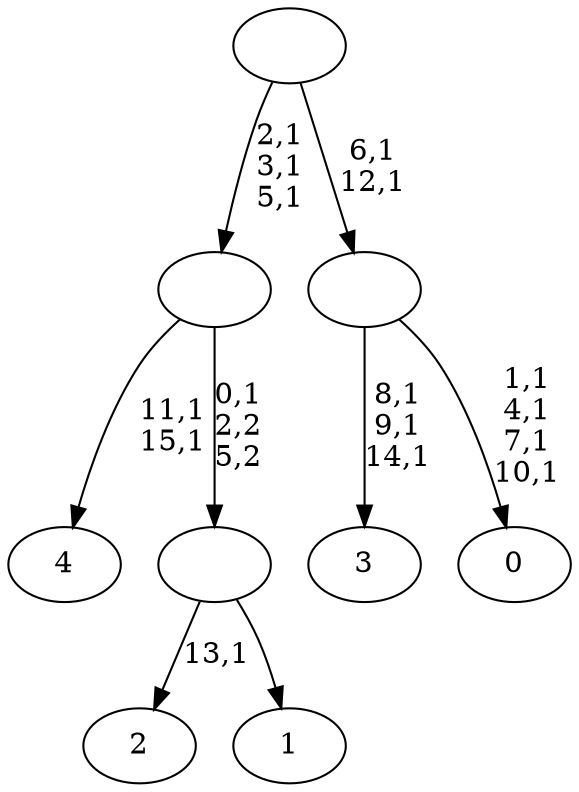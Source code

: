 digraph T {
	21 [label="4"]
	18 [label="3"]
	14 [label="2"]
	12 [label="1"]
	11 [label=""]
	10 [label=""]
	7 [label="0"]
	2 [label=""]
	0 [label=""]
	11 -> 14 [label="13,1"]
	11 -> 12 [label=""]
	10 -> 21 [label="11,1\n15,1"]
	10 -> 11 [label="0,1\n2,2\n5,2"]
	2 -> 7 [label="1,1\n4,1\n7,1\n10,1"]
	2 -> 18 [label="8,1\n9,1\n14,1"]
	0 -> 2 [label="6,1\n12,1"]
	0 -> 10 [label="2,1\n3,1\n5,1"]
}
